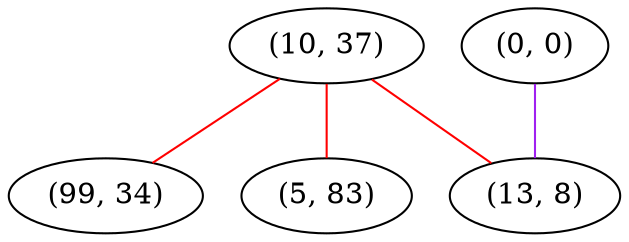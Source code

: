 graph "" {
"(10, 37)";
"(0, 0)";
"(99, 34)";
"(13, 8)";
"(5, 83)";
"(10, 37)" -- "(99, 34)"  [color=red, key=0, weight=1];
"(10, 37)" -- "(13, 8)"  [color=red, key=0, weight=1];
"(10, 37)" -- "(5, 83)"  [color=red, key=0, weight=1];
"(0, 0)" -- "(13, 8)"  [color=purple, key=0, weight=4];
}
